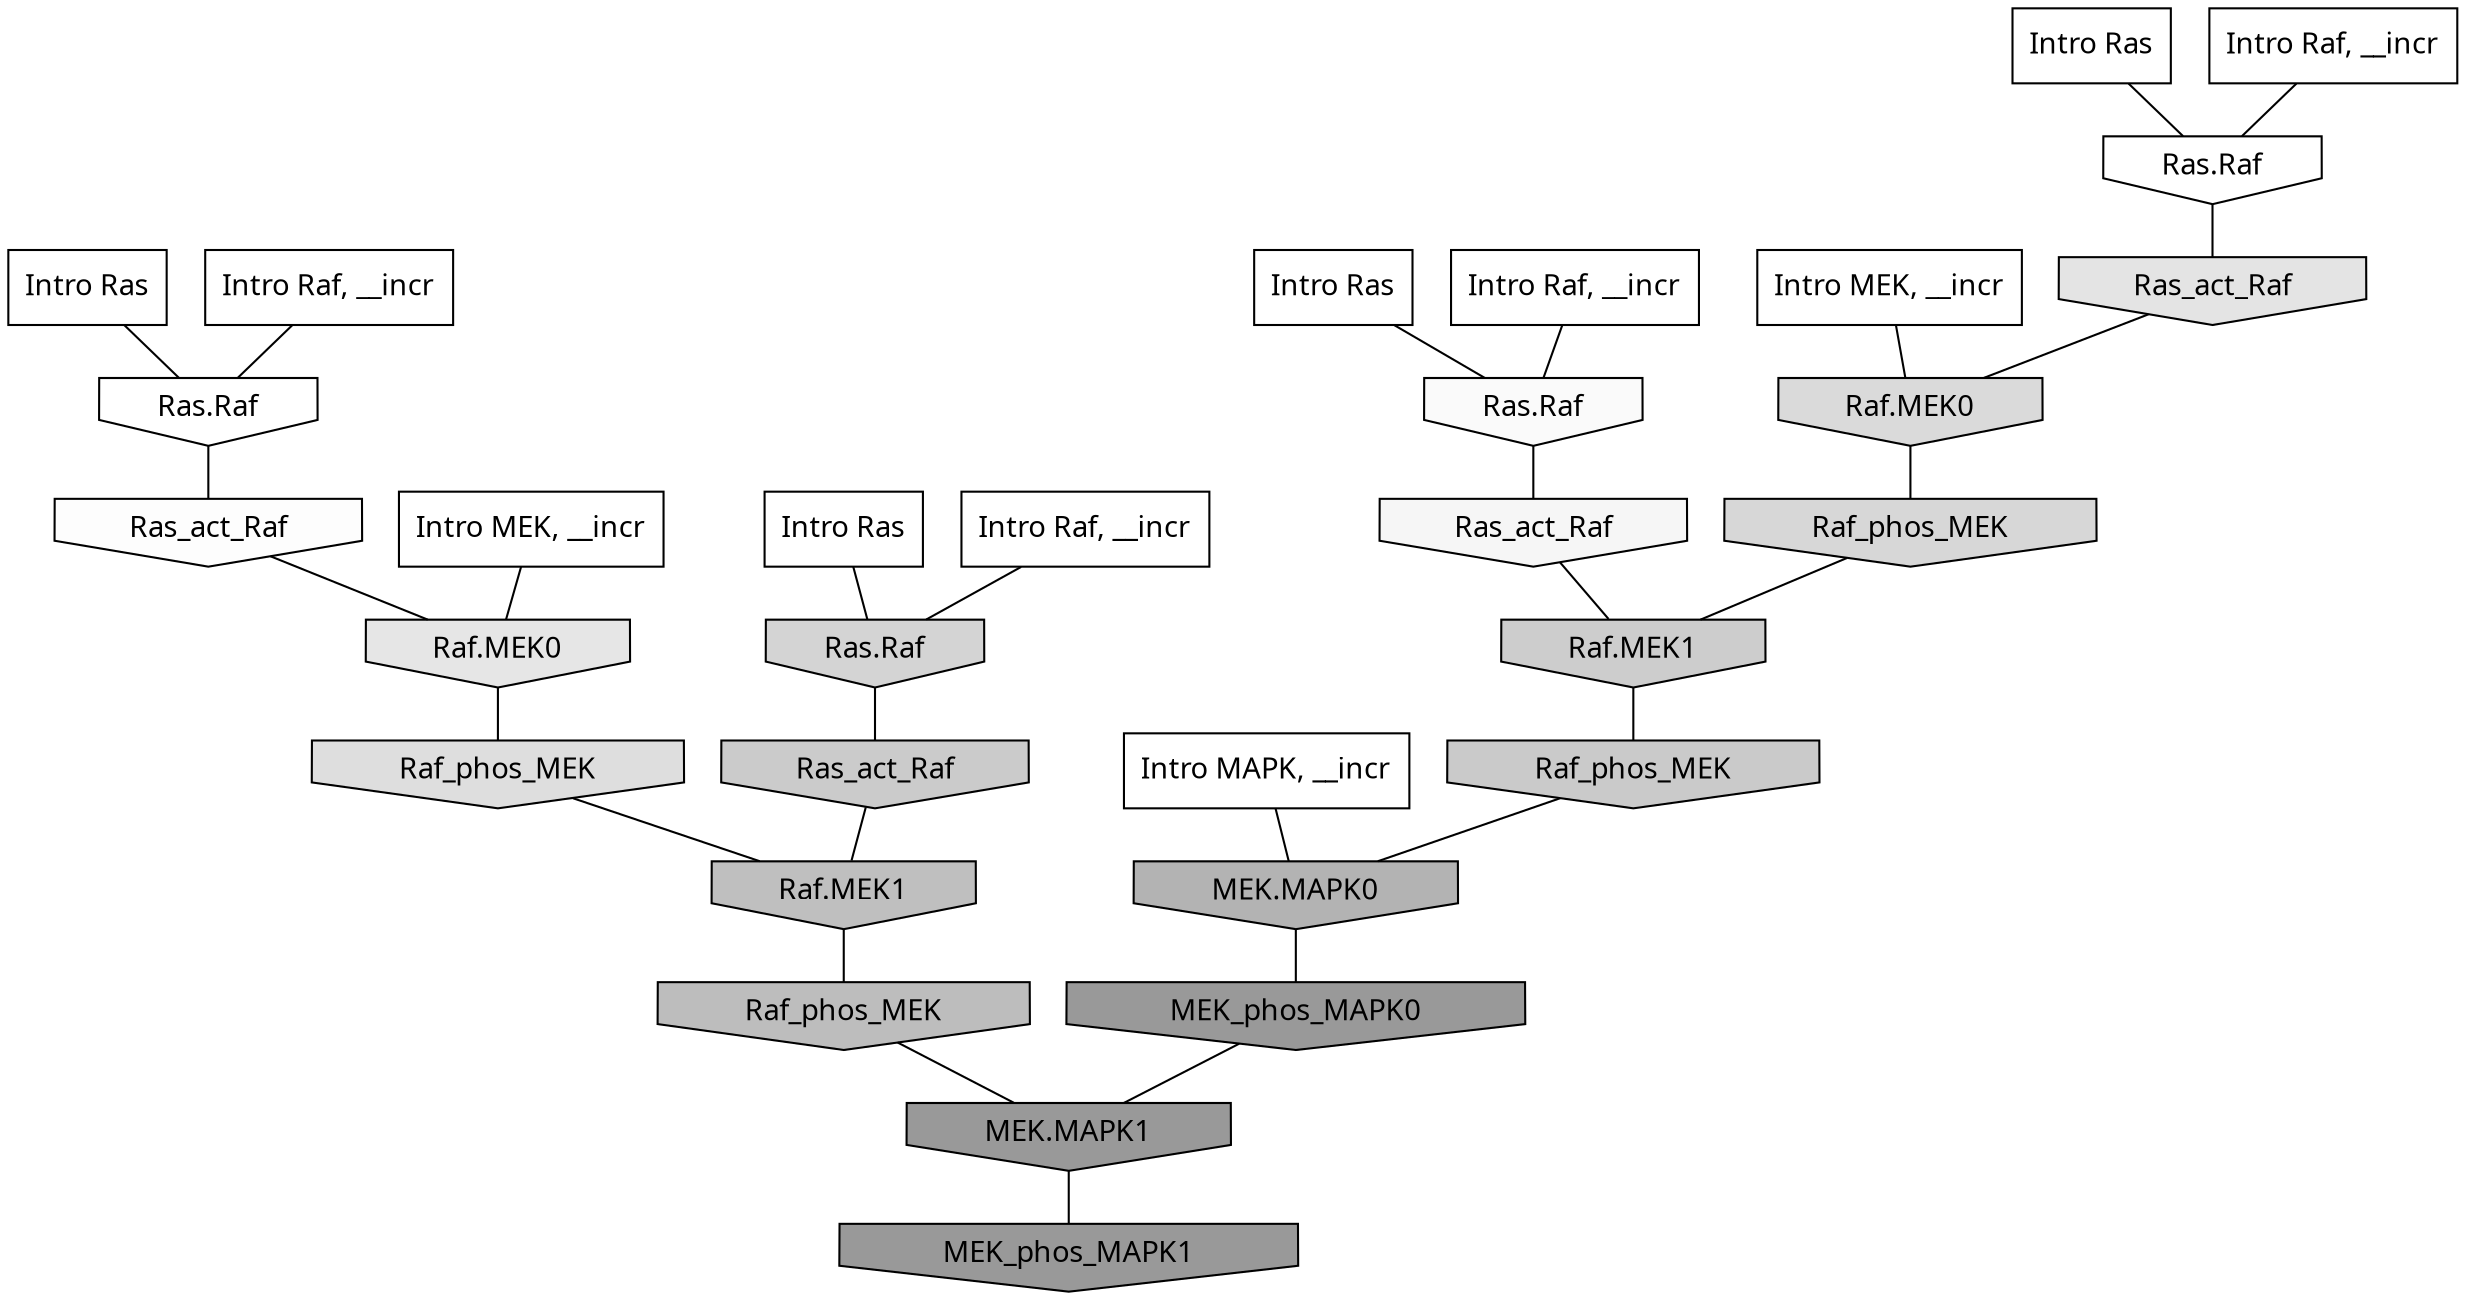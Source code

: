 digraph G{
  rankdir="TB";
  ranksep=0.30;
  node [fontname="CMU Serif"];
  edge [fontname="CMU Serif"];
  
  6 [label="Intro Ras", shape=rectangle, style=filled, fillcolor="0.000 0.000 1.000"]
  
  48 [label="Intro Ras", shape=rectangle, style=filled, fillcolor="0.000 0.000 1.000"]
  
  66 [label="Intro Ras", shape=rectangle, style=filled, fillcolor="0.000 0.000 1.000"]
  
  68 [label="Intro Ras", shape=rectangle, style=filled, fillcolor="0.000 0.000 1.000"]
  
  254 [label="Intro Raf, __incr", shape=rectangle, style=filled, fillcolor="0.000 0.000 1.000"]
  
  650 [label="Intro Raf, __incr", shape=rectangle, style=filled, fillcolor="0.000 0.000 1.000"]
  
  678 [label="Intro Raf, __incr", shape=rectangle, style=filled, fillcolor="0.000 0.000 1.000"]
  
  1075 [label="Intro Raf, __incr", shape=rectangle, style=filled, fillcolor="0.000 0.000 1.000"]
  
  1563 [label="Intro MEK, __incr", shape=rectangle, style=filled, fillcolor="0.000 0.000 1.000"]
  
  2045 [label="Intro MEK, __incr", shape=rectangle, style=filled, fillcolor="0.000 0.000 1.000"]
  
  2969 [label="Intro MAPK, __incr", shape=rectangle, style=filled, fillcolor="0.000 0.000 1.000"]
  
  3237 [label="Ras.Raf", shape=invhouse, style=filled, fillcolor="0.000 0.000 1.000"]
  
  3239 [label="Ras.Raf", shape=invhouse, style=filled, fillcolor="0.000 0.000 1.000"]
  
  3360 [label="Ras_act_Raf", shape=invhouse, style=filled, fillcolor="0.000 0.000 0.992"]
  
  3478 [label="Ras.Raf", shape=invhouse, style=filled, fillcolor="0.000 0.000 0.977"]
  
  3601 [label="Ras_act_Raf", shape=invhouse, style=filled, fillcolor="0.000 0.000 0.961"]
  
  4531 [label="Raf.MEK0", shape=invhouse, style=filled, fillcolor="0.000 0.000 0.900"]
  
  4662 [label="Ras_act_Raf", shape=invhouse, style=filled, fillcolor="0.000 0.000 0.892"]
  
  5086 [label="Raf_phos_MEK", shape=invhouse, style=filled, fillcolor="0.000 0.000 0.869"]
  
  5408 [label="Raf.MEK0", shape=invhouse, style=filled, fillcolor="0.000 0.000 0.854"]
  
  5646 [label="Raf_phos_MEK", shape=invhouse, style=filled, fillcolor="0.000 0.000 0.840"]
  
  5898 [label="Ras.Raf", shape=invhouse, style=filled, fillcolor="0.000 0.000 0.829"]
  
  6472 [label="Raf.MEK1", shape=invhouse, style=filled, fillcolor="0.000 0.000 0.804"]
  
  6729 [label="Ras_act_Raf", shape=invhouse, style=filled, fillcolor="0.000 0.000 0.795"]
  
  6819 [label="Raf_phos_MEK", shape=invhouse, style=filled, fillcolor="0.000 0.000 0.792"]
  
  8399 [label="Raf.MEK1", shape=invhouse, style=filled, fillcolor="0.000 0.000 0.747"]
  
  8703 [label="Raf_phos_MEK", shape=invhouse, style=filled, fillcolor="0.000 0.000 0.739"]
  
  10519 [label="MEK.MAPK0", shape=invhouse, style=filled, fillcolor="0.000 0.000 0.700"]
  
  16739 [label="MEK_phos_MAPK0", shape=invhouse, style=filled, fillcolor="0.000 0.000 0.601"]
  
  16741 [label="MEK.MAPK1", shape=invhouse, style=filled, fillcolor="0.000 0.000 0.601"]
  
  16807 [label="MEK_phos_MAPK1", shape=invhouse, style=filled, fillcolor="0.000 0.000 0.600"]
  
  
  16741 -> 16807 [dir=none, color="0.000 0.000 0.000"] 
  16739 -> 16741 [dir=none, color="0.000 0.000 0.000"] 
  10519 -> 16739 [dir=none, color="0.000 0.000 0.000"] 
  8703 -> 16741 [dir=none, color="0.000 0.000 0.000"] 
  8399 -> 8703 [dir=none, color="0.000 0.000 0.000"] 
  6819 -> 10519 [dir=none, color="0.000 0.000 0.000"] 
  6729 -> 8399 [dir=none, color="0.000 0.000 0.000"] 
  6472 -> 6819 [dir=none, color="0.000 0.000 0.000"] 
  5898 -> 6729 [dir=none, color="0.000 0.000 0.000"] 
  5646 -> 6472 [dir=none, color="0.000 0.000 0.000"] 
  5408 -> 5646 [dir=none, color="0.000 0.000 0.000"] 
  5086 -> 8399 [dir=none, color="0.000 0.000 0.000"] 
  4662 -> 5408 [dir=none, color="0.000 0.000 0.000"] 
  4531 -> 5086 [dir=none, color="0.000 0.000 0.000"] 
  3601 -> 6472 [dir=none, color="0.000 0.000 0.000"] 
  3478 -> 3601 [dir=none, color="0.000 0.000 0.000"] 
  3360 -> 4531 [dir=none, color="0.000 0.000 0.000"] 
  3239 -> 4662 [dir=none, color="0.000 0.000 0.000"] 
  3237 -> 3360 [dir=none, color="0.000 0.000 0.000"] 
  2969 -> 10519 [dir=none, color="0.000 0.000 0.000"] 
  2045 -> 4531 [dir=none, color="0.000 0.000 0.000"] 
  1563 -> 5408 [dir=none, color="0.000 0.000 0.000"] 
  1075 -> 3478 [dir=none, color="0.000 0.000 0.000"] 
  678 -> 3237 [dir=none, color="0.000 0.000 0.000"] 
  650 -> 5898 [dir=none, color="0.000 0.000 0.000"] 
  254 -> 3239 [dir=none, color="0.000 0.000 0.000"] 
  68 -> 3478 [dir=none, color="0.000 0.000 0.000"] 
  66 -> 3239 [dir=none, color="0.000 0.000 0.000"] 
  48 -> 5898 [dir=none, color="0.000 0.000 0.000"] 
  6 -> 3237 [dir=none, color="0.000 0.000 0.000"] 
  
  }
